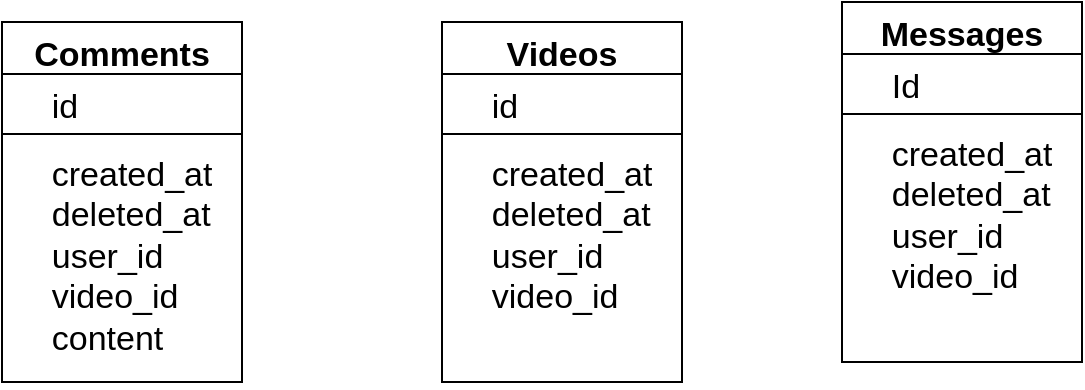 <mxfile version="21.7.2" type="github">
  <diagram name="第 1 页" id="reo0W4DHmEvqvENfd4CY">
    <mxGraphModel dx="1207" dy="687" grid="1" gridSize="10" guides="1" tooltips="1" connect="1" arrows="1" fold="1" page="1" pageScale="1" pageWidth="827" pageHeight="1169" math="0" shadow="0">
      <root>
        <mxCell id="0" />
        <mxCell id="1" parent="0" />
        <mxCell id="bZsvWBhSHapUdeZmbFc5-8" value="Comments" style="swimlane;fontStyle=1;align=center;verticalAlign=top;childLayout=stackLayout;horizontal=1;startSize=26;horizontalStack=0;resizeParent=1;resizeParentMax=0;resizeLast=0;collapsible=1;marginBottom=0;whiteSpace=wrap;html=1;fillColor=none;fontSize=17;" parent="1" vertex="1">
          <mxGeometry x="60" y="60" width="120" height="180" as="geometry" />
        </mxCell>
        <mxCell id="bZsvWBhSHapUdeZmbFc5-9" value="&amp;nbsp; &amp;nbsp; id" style="text;strokeColor=none;fillColor=none;align=left;verticalAlign=top;spacingLeft=4;spacingRight=4;overflow=hidden;rotatable=0;points=[[0,0.5],[1,0.5]];portConstraint=eastwest;whiteSpace=wrap;html=1;fontSize=17;" parent="bZsvWBhSHapUdeZmbFc5-8" vertex="1">
          <mxGeometry y="26" width="120" height="26" as="geometry" />
        </mxCell>
        <mxCell id="bZsvWBhSHapUdeZmbFc5-10" value="" style="line;strokeWidth=1;fillColor=none;align=left;verticalAlign=middle;spacingTop=-1;spacingLeft=3;spacingRight=3;rotatable=0;labelPosition=right;points=[];portConstraint=eastwest;strokeColor=inherit;fontSize=17;" parent="bZsvWBhSHapUdeZmbFc5-8" vertex="1">
          <mxGeometry y="52" width="120" height="8" as="geometry" />
        </mxCell>
        <mxCell id="bZsvWBhSHapUdeZmbFc5-11" value="&amp;nbsp; &amp;nbsp; created_at&lt;br style=&quot;font-size: 17px;&quot;&gt;&amp;nbsp; &amp;nbsp; deleted_at&lt;br style=&quot;font-size: 17px;&quot;&gt;&amp;nbsp; &amp;nbsp; user_id&lt;br style=&quot;font-size: 17px;&quot;&gt;&amp;nbsp; &amp;nbsp; video_id&lt;br style=&quot;font-size: 17px;&quot;&gt;&amp;nbsp; &amp;nbsp; content" style="text;strokeColor=none;fillColor=none;align=left;verticalAlign=top;spacingLeft=4;spacingRight=4;overflow=hidden;rotatable=0;points=[[0,0.5],[1,0.5]];portConstraint=eastwest;whiteSpace=wrap;html=1;fontSize=17;" parent="bZsvWBhSHapUdeZmbFc5-8" vertex="1">
          <mxGeometry y="60" width="120" height="120" as="geometry" />
        </mxCell>
        <mxCell id="bZsvWBhSHapUdeZmbFc5-12" value="Videos" style="swimlane;fontStyle=1;align=center;verticalAlign=top;childLayout=stackLayout;horizontal=1;startSize=26;horizontalStack=0;resizeParent=1;resizeParentMax=0;resizeLast=0;collapsible=1;marginBottom=0;whiteSpace=wrap;html=1;fillColor=none;fontSize=17;" parent="1" vertex="1">
          <mxGeometry x="280" y="60" width="120" height="180" as="geometry" />
        </mxCell>
        <mxCell id="bZsvWBhSHapUdeZmbFc5-13" value="&amp;nbsp; &amp;nbsp; id" style="text;strokeColor=none;fillColor=none;align=left;verticalAlign=top;spacingLeft=4;spacingRight=4;overflow=hidden;rotatable=0;points=[[0,0.5],[1,0.5]];portConstraint=eastwest;whiteSpace=wrap;html=1;fontSize=17;" parent="bZsvWBhSHapUdeZmbFc5-12" vertex="1">
          <mxGeometry y="26" width="120" height="26" as="geometry" />
        </mxCell>
        <mxCell id="bZsvWBhSHapUdeZmbFc5-14" value="" style="line;strokeWidth=1;fillColor=none;align=left;verticalAlign=middle;spacingTop=-1;spacingLeft=3;spacingRight=3;rotatable=0;labelPosition=right;points=[];portConstraint=eastwest;strokeColor=inherit;fontSize=17;" parent="bZsvWBhSHapUdeZmbFc5-12" vertex="1">
          <mxGeometry y="52" width="120" height="8" as="geometry" />
        </mxCell>
        <mxCell id="bZsvWBhSHapUdeZmbFc5-15" value="&amp;nbsp; &amp;nbsp; created_at&lt;br style=&quot;font-size: 17px;&quot;&gt;&amp;nbsp; &amp;nbsp; deleted_at&lt;br style=&quot;font-size: 17px;&quot;&gt;&amp;nbsp; &amp;nbsp; user_id&lt;br style=&quot;font-size: 17px;&quot;&gt;&amp;nbsp; &amp;nbsp; video_id" style="text;strokeColor=none;fillColor=none;align=left;verticalAlign=top;spacingLeft=4;spacingRight=4;overflow=hidden;rotatable=0;points=[[0,0.5],[1,0.5]];portConstraint=eastwest;whiteSpace=wrap;html=1;fontSize=17;" parent="bZsvWBhSHapUdeZmbFc5-12" vertex="1">
          <mxGeometry y="60" width="120" height="120" as="geometry" />
        </mxCell>
        <mxCell id="Z4dZEFHS-xQUXx2j8VDQ-1" value="Messages" style="swimlane;fontStyle=1;align=center;verticalAlign=top;childLayout=stackLayout;horizontal=1;startSize=26;horizontalStack=0;resizeParent=1;resizeParentMax=0;resizeLast=0;collapsible=1;marginBottom=0;whiteSpace=wrap;html=1;fillColor=none;fontSize=17;" vertex="1" parent="1">
          <mxGeometry x="480" y="50" width="120" height="180" as="geometry" />
        </mxCell>
        <mxCell id="Z4dZEFHS-xQUXx2j8VDQ-2" value="&amp;nbsp; &amp;nbsp; Id" style="text;strokeColor=none;fillColor=none;align=left;verticalAlign=top;spacingLeft=4;spacingRight=4;overflow=hidden;rotatable=0;points=[[0,0.5],[1,0.5]];portConstraint=eastwest;whiteSpace=wrap;html=1;fontSize=17;" vertex="1" parent="Z4dZEFHS-xQUXx2j8VDQ-1">
          <mxGeometry y="26" width="120" height="26" as="geometry" />
        </mxCell>
        <mxCell id="Z4dZEFHS-xQUXx2j8VDQ-3" value="" style="line;strokeWidth=1;fillColor=none;align=left;verticalAlign=middle;spacingTop=-1;spacingLeft=3;spacingRight=3;rotatable=0;labelPosition=right;points=[];portConstraint=eastwest;strokeColor=inherit;fontSize=17;" vertex="1" parent="Z4dZEFHS-xQUXx2j8VDQ-1">
          <mxGeometry y="52" width="120" height="8" as="geometry" />
        </mxCell>
        <mxCell id="Z4dZEFHS-xQUXx2j8VDQ-4" value="&amp;nbsp; &amp;nbsp; created_at&lt;br style=&quot;font-size: 17px;&quot;&gt;&amp;nbsp; &amp;nbsp; deleted_at&lt;br style=&quot;font-size: 17px;&quot;&gt;&amp;nbsp; &amp;nbsp; user_id&lt;br style=&quot;font-size: 17px;&quot;&gt;&amp;nbsp; &amp;nbsp; video_id" style="text;strokeColor=none;fillColor=none;align=left;verticalAlign=top;spacingLeft=4;spacingRight=4;overflow=hidden;rotatable=0;points=[[0,0.5],[1,0.5]];portConstraint=eastwest;whiteSpace=wrap;html=1;fontSize=17;" vertex="1" parent="Z4dZEFHS-xQUXx2j8VDQ-1">
          <mxGeometry y="60" width="120" height="120" as="geometry" />
        </mxCell>
      </root>
    </mxGraphModel>
  </diagram>
</mxfile>
